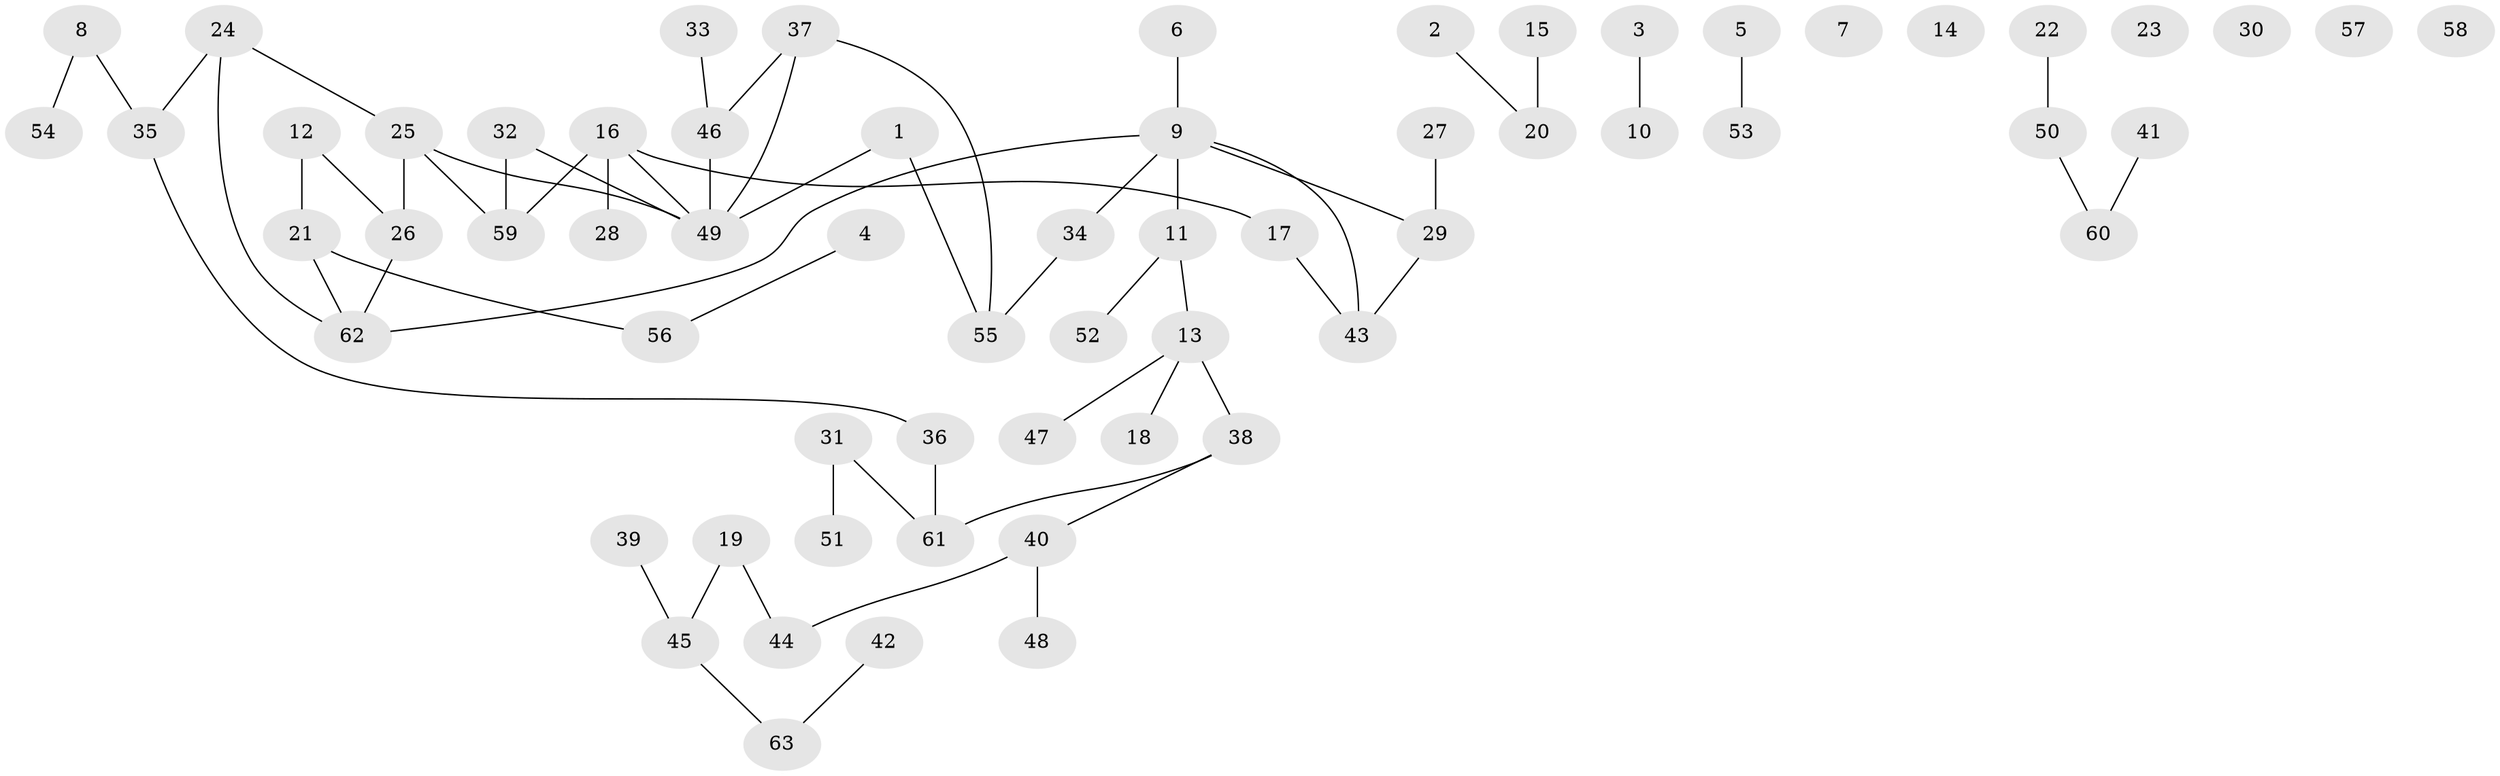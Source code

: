// coarse degree distribution, {1: 0.3548387096774194, 0: 0.2903225806451613, 5: 0.06451612903225806, 2: 0.12903225806451613, 3: 0.12903225806451613, 7: 0.03225806451612903}
// Generated by graph-tools (version 1.1) at 2025/43/03/04/25 21:43:43]
// undirected, 63 vertices, 62 edges
graph export_dot {
graph [start="1"]
  node [color=gray90,style=filled];
  1;
  2;
  3;
  4;
  5;
  6;
  7;
  8;
  9;
  10;
  11;
  12;
  13;
  14;
  15;
  16;
  17;
  18;
  19;
  20;
  21;
  22;
  23;
  24;
  25;
  26;
  27;
  28;
  29;
  30;
  31;
  32;
  33;
  34;
  35;
  36;
  37;
  38;
  39;
  40;
  41;
  42;
  43;
  44;
  45;
  46;
  47;
  48;
  49;
  50;
  51;
  52;
  53;
  54;
  55;
  56;
  57;
  58;
  59;
  60;
  61;
  62;
  63;
  1 -- 49;
  1 -- 55;
  2 -- 20;
  3 -- 10;
  4 -- 56;
  5 -- 53;
  6 -- 9;
  8 -- 35;
  8 -- 54;
  9 -- 11;
  9 -- 29;
  9 -- 34;
  9 -- 43;
  9 -- 62;
  11 -- 13;
  11 -- 52;
  12 -- 21;
  12 -- 26;
  13 -- 18;
  13 -- 38;
  13 -- 47;
  15 -- 20;
  16 -- 17;
  16 -- 28;
  16 -- 49;
  16 -- 59;
  17 -- 43;
  19 -- 44;
  19 -- 45;
  21 -- 56;
  21 -- 62;
  22 -- 50;
  24 -- 25;
  24 -- 35;
  24 -- 62;
  25 -- 26;
  25 -- 49;
  25 -- 59;
  26 -- 62;
  27 -- 29;
  29 -- 43;
  31 -- 51;
  31 -- 61;
  32 -- 49;
  32 -- 59;
  33 -- 46;
  34 -- 55;
  35 -- 36;
  36 -- 61;
  37 -- 46;
  37 -- 49;
  37 -- 55;
  38 -- 40;
  38 -- 61;
  39 -- 45;
  40 -- 44;
  40 -- 48;
  41 -- 60;
  42 -- 63;
  45 -- 63;
  46 -- 49;
  50 -- 60;
}
